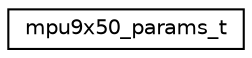 digraph "Graphical Class Hierarchy"
{
 // LATEX_PDF_SIZE
  edge [fontname="Helvetica",fontsize="10",labelfontname="Helvetica",labelfontsize="10"];
  node [fontname="Helvetica",fontsize="10",shape=record];
  rankdir="LR";
  Node0 [label="mpu9x50_params_t",height=0.2,width=0.4,color="black", fillcolor="white", style="filled",URL="$structmpu9x50__params__t.html",tooltip="Device initialization parameters."];
}
